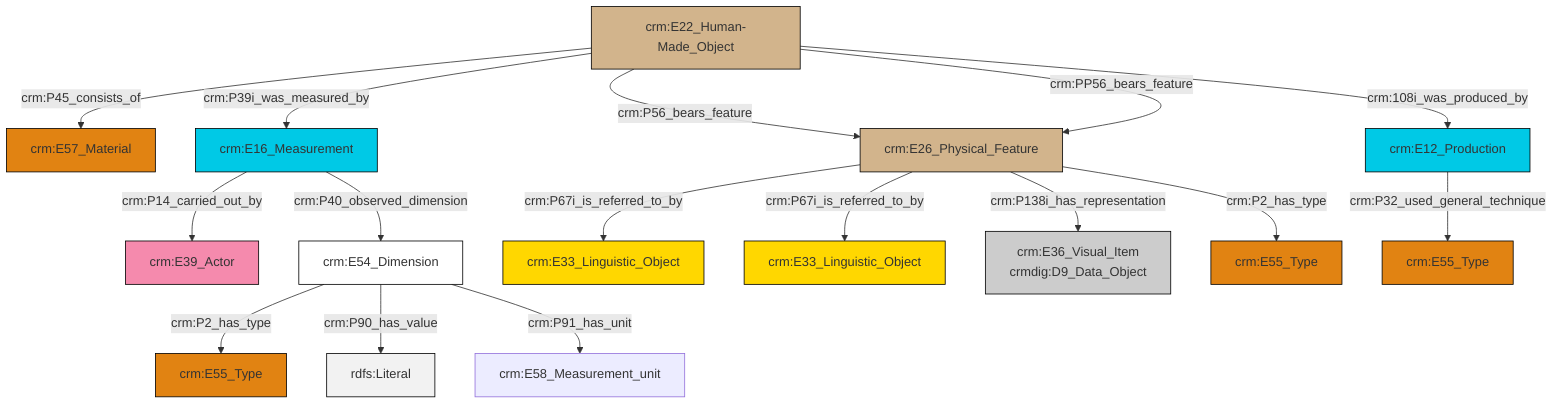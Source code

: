 graph TD
classDef Literal fill:#f2f2f2,stroke:#000000;
classDef CRM_Entity fill:#FFFFFF,stroke:#000000;
classDef Temporal_Entity fill:#00C9E6, stroke:#000000;
classDef Type fill:#E18312, stroke:#000000;
classDef Time-Span fill:#2C9C91, stroke:#000000;
classDef Appellation fill:#FFEB7F, stroke:#000000;
classDef Place fill:#008836, stroke:#000000;
classDef Persistent_Item fill:#B266B2, stroke:#000000;
classDef Conceptual_Object fill:#FFD700, stroke:#000000;
classDef Physical_Thing fill:#D2B48C, stroke:#000000;
classDef Actor fill:#f58aad, stroke:#000000;
classDef PC_Classes fill:#4ce600, stroke:#000000;
classDef Multi fill:#cccccc,stroke:#000000;

2["crm:E22_Human-Made_Object"]:::Physical_Thing -->|crm:P45_consists_of| 3["crm:E57_Material"]:::Type
4["crm:E16_Measurement"]:::Temporal_Entity -->|crm:P14_carried_out_by| 5["crm:E39_Actor"]:::Actor
4["crm:E16_Measurement"]:::Temporal_Entity -->|crm:P40_observed_dimension| 6["crm:E54_Dimension"]:::CRM_Entity
7["crm:E26_Physical_Feature"]:::Physical_Thing -->|crm:P67i_is_referred_to_by| 0["crm:E33_Linguistic_Object"]:::Conceptual_Object
2["crm:E22_Human-Made_Object"]:::Physical_Thing -->|crm:P39i_was_measured_by| 4["crm:E16_Measurement"]:::Temporal_Entity
6["crm:E54_Dimension"]:::CRM_Entity -->|crm:P2_has_type| 10["crm:E55_Type"]:::Type
7["crm:E26_Physical_Feature"]:::Physical_Thing -->|crm:P67i_is_referred_to_by| 8["crm:E33_Linguistic_Object"]:::Conceptual_Object
7["crm:E26_Physical_Feature"]:::Physical_Thing -->|crm:P138i_has_representation| 13["crm:E36_Visual_Item<br>crmdig:D9_Data_Object"]:::Multi
6["crm:E54_Dimension"]:::CRM_Entity -->|crm:P90_has_value| 16[rdfs:Literal]:::Literal
2["crm:E22_Human-Made_Object"]:::Physical_Thing -->|crm:P56_bears_feature| 7["crm:E26_Physical_Feature"]:::Physical_Thing
2["crm:E22_Human-Made_Object"]:::Physical_Thing -->|crm:PP56_bears_feature| 7["crm:E26_Physical_Feature"]:::Physical_Thing
20["crm:E12_Production"]:::Temporal_Entity -->|crm:P32_used_general_technique| 21["crm:E55_Type"]:::Type
6["crm:E54_Dimension"]:::CRM_Entity -->|crm:P91_has_unit| 24["crm:E58_Measurement_unit"]:::Default
2["crm:E22_Human-Made_Object"]:::Physical_Thing -->|crm:108i_was_produced_by| 20["crm:E12_Production"]:::Temporal_Entity
7["crm:E26_Physical_Feature"]:::Physical_Thing -->|crm:P2_has_type| 17["crm:E55_Type"]:::Type